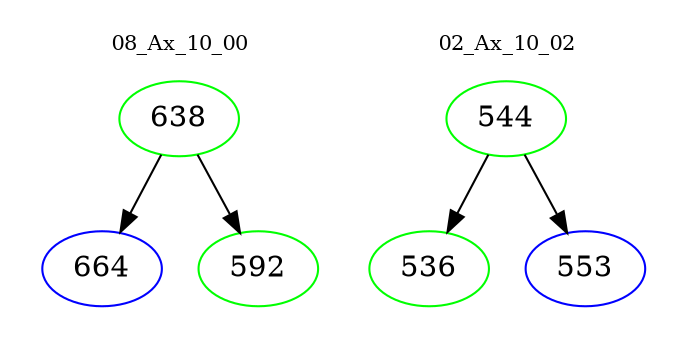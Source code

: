 digraph{
subgraph cluster_0 {
color = white
label = "08_Ax_10_00";
fontsize=10;
T0_638 [label="638", color="green"]
T0_638 -> T0_664 [color="black"]
T0_664 [label="664", color="blue"]
T0_638 -> T0_592 [color="black"]
T0_592 [label="592", color="green"]
}
subgraph cluster_1 {
color = white
label = "02_Ax_10_02";
fontsize=10;
T1_544 [label="544", color="green"]
T1_544 -> T1_536 [color="black"]
T1_536 [label="536", color="green"]
T1_544 -> T1_553 [color="black"]
T1_553 [label="553", color="blue"]
}
}
